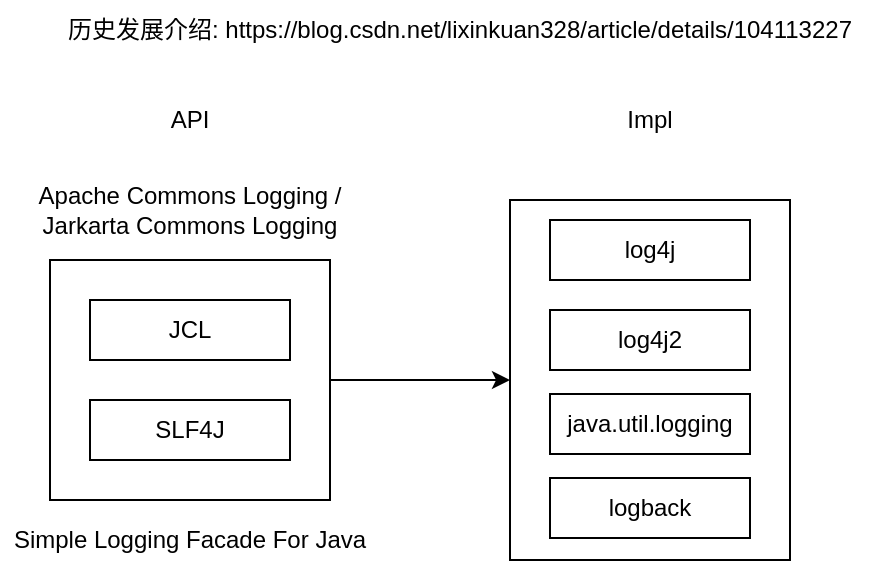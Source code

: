 <mxfile version="20.7.4" type="github">
  <diagram id="seu8MXW0M_aEXuHFiLvy" name="Page-1">
    <mxGraphModel dx="794" dy="418" grid="1" gridSize="10" guides="1" tooltips="1" connect="1" arrows="1" fold="1" page="1" pageScale="1" pageWidth="827" pageHeight="1169" math="0" shadow="0">
      <root>
        <mxCell id="0" />
        <mxCell id="1" parent="0" />
        <mxCell id="R05uWj6PvPZUDIditTrj-17" style="edgeStyle=orthogonalEdgeStyle;rounded=0;orthogonalLoop=1;jettySize=auto;html=1;" edge="1" parent="1" source="R05uWj6PvPZUDIditTrj-10" target="R05uWj6PvPZUDIditTrj-12">
          <mxGeometry relative="1" as="geometry" />
        </mxCell>
        <mxCell id="R05uWj6PvPZUDIditTrj-10" value="" style="rounded=0;whiteSpace=wrap;html=1;" vertex="1" parent="1">
          <mxGeometry x="220" y="170" width="140" height="120" as="geometry" />
        </mxCell>
        <mxCell id="R05uWj6PvPZUDIditTrj-1" value="SLF4J" style="rounded=0;whiteSpace=wrap;html=1;" vertex="1" parent="1">
          <mxGeometry x="240" y="240" width="100" height="30" as="geometry" />
        </mxCell>
        <mxCell id="R05uWj6PvPZUDIditTrj-2" value="JCL" style="rounded=0;whiteSpace=wrap;html=1;" vertex="1" parent="1">
          <mxGeometry x="240" y="190" width="100" height="30" as="geometry" />
        </mxCell>
        <mxCell id="R05uWj6PvPZUDIditTrj-4" value="Apache Commons Logging / Jarkarta Commons Logging" style="text;html=1;strokeColor=none;fillColor=none;align=center;verticalAlign=middle;whiteSpace=wrap;rounded=0;" vertex="1" parent="1">
          <mxGeometry x="195" y="130" width="190" height="30" as="geometry" />
        </mxCell>
        <mxCell id="R05uWj6PvPZUDIditTrj-7" value="Simple Logging Facade For Java" style="text;html=1;strokeColor=none;fillColor=none;align=center;verticalAlign=middle;whiteSpace=wrap;rounded=0;" vertex="1" parent="1">
          <mxGeometry x="195" y="300" width="190" height="20" as="geometry" />
        </mxCell>
        <mxCell id="R05uWj6PvPZUDIditTrj-8" value="API" style="text;html=1;strokeColor=none;fillColor=none;align=center;verticalAlign=middle;whiteSpace=wrap;rounded=0;" vertex="1" parent="1">
          <mxGeometry x="250" y="90" width="80" height="20" as="geometry" />
        </mxCell>
        <mxCell id="R05uWj6PvPZUDIditTrj-9" value="Impl" style="text;html=1;strokeColor=none;fillColor=none;align=center;verticalAlign=middle;whiteSpace=wrap;rounded=0;" vertex="1" parent="1">
          <mxGeometry x="480" y="90" width="80" height="20" as="geometry" />
        </mxCell>
        <mxCell id="R05uWj6PvPZUDIditTrj-12" value="" style="rounded=0;whiteSpace=wrap;html=1;" vertex="1" parent="1">
          <mxGeometry x="450" y="140" width="140" height="180" as="geometry" />
        </mxCell>
        <mxCell id="R05uWj6PvPZUDIditTrj-13" value="log4j2" style="rounded=0;whiteSpace=wrap;html=1;" vertex="1" parent="1">
          <mxGeometry x="470" y="195" width="100" height="30" as="geometry" />
        </mxCell>
        <mxCell id="R05uWj6PvPZUDIditTrj-14" value="log4j" style="rounded=0;whiteSpace=wrap;html=1;" vertex="1" parent="1">
          <mxGeometry x="470" y="150" width="100" height="30" as="geometry" />
        </mxCell>
        <mxCell id="R05uWj6PvPZUDIditTrj-15" value="java.util.logging" style="rounded=0;whiteSpace=wrap;html=1;" vertex="1" parent="1">
          <mxGeometry x="470" y="237" width="100" height="30" as="geometry" />
        </mxCell>
        <mxCell id="R05uWj6PvPZUDIditTrj-16" value="logback" style="rounded=0;whiteSpace=wrap;html=1;" vertex="1" parent="1">
          <mxGeometry x="470" y="279" width="100" height="30" as="geometry" />
        </mxCell>
        <mxCell id="R05uWj6PvPZUDIditTrj-18" value="历史发展介绍:&amp;nbsp;https://blog.csdn.net/lixinkuan328/article/details/104113227" style="text;html=1;strokeColor=none;fillColor=none;align=center;verticalAlign=middle;whiteSpace=wrap;rounded=0;" vertex="1" parent="1">
          <mxGeometry x="220" y="40" width="410" height="30" as="geometry" />
        </mxCell>
      </root>
    </mxGraphModel>
  </diagram>
</mxfile>
